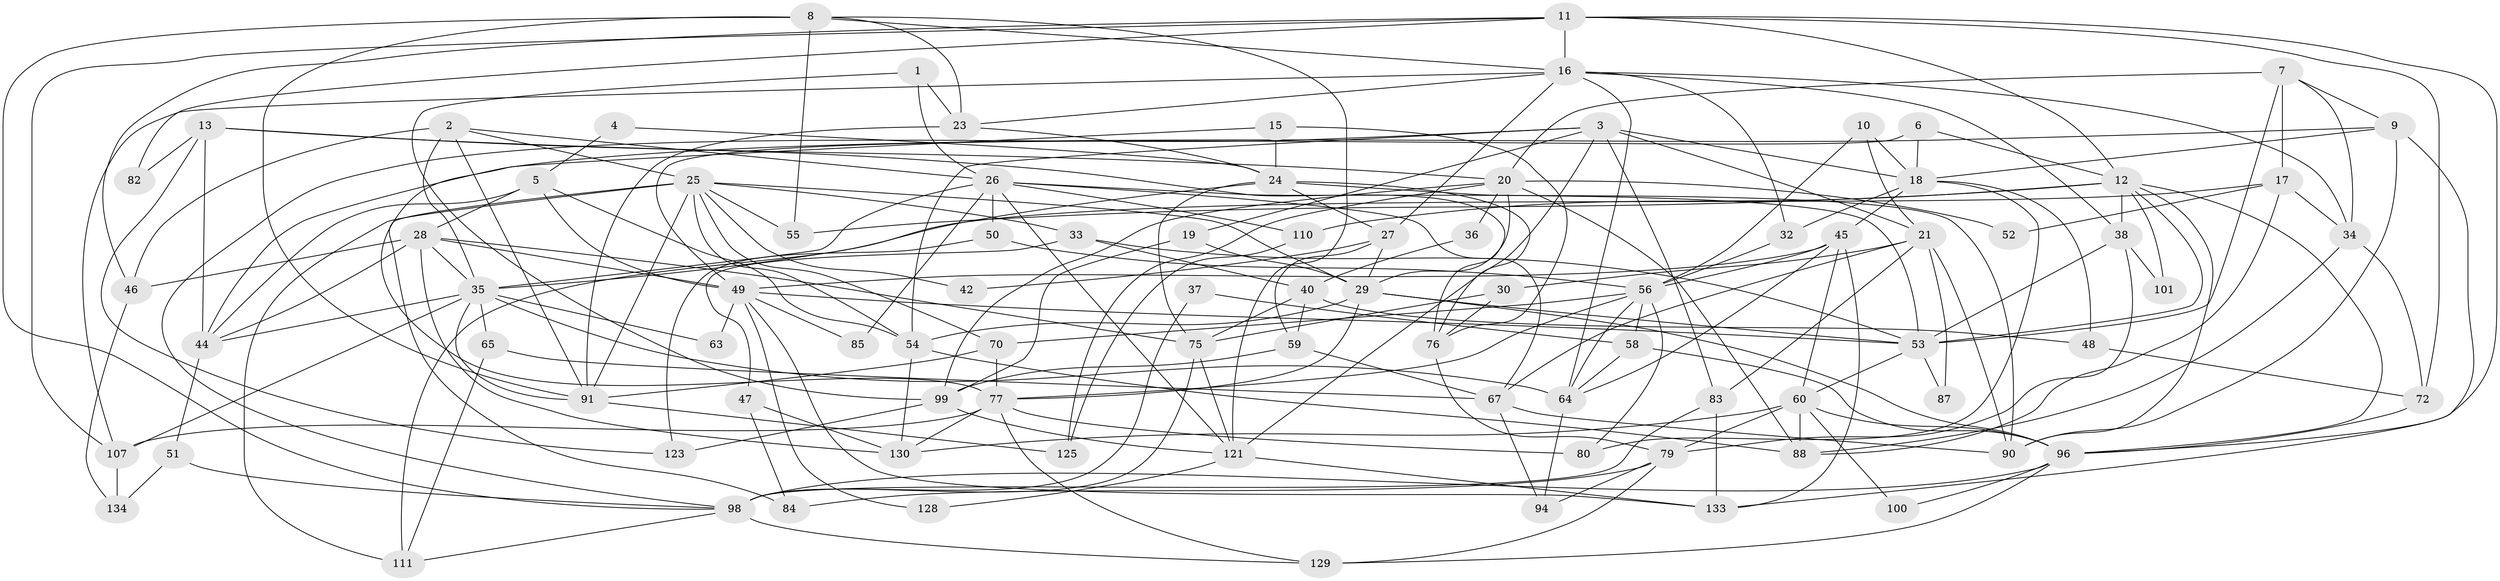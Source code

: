 // Generated by graph-tools (version 1.1) at 2025/24/03/03/25 07:24:01]
// undirected, 89 vertices, 220 edges
graph export_dot {
graph [start="1"]
  node [color=gray90,style=filled];
  1;
  2 [super="+14"];
  3 [super="+116"];
  4;
  5;
  6;
  7 [super="+131"];
  8 [super="+68"];
  9;
  10;
  11 [super="+124"];
  12 [super="+22"];
  13;
  15;
  16 [super="+114"];
  17;
  18 [super="+93"];
  19;
  20 [super="+39"];
  21 [super="+117"];
  23 [super="+73"];
  24 [super="+41"];
  25 [super="+66"];
  26 [super="+31"];
  27 [super="+105"];
  28 [super="+43"];
  29 [super="+109"];
  30 [super="+103"];
  32;
  33;
  34 [super="+120"];
  35 [super="+86"];
  36;
  37;
  38;
  40 [super="+62"];
  42;
  44 [super="+57"];
  45 [super="+69"];
  46 [super="+92"];
  47;
  48;
  49 [super="+113"];
  50 [super="+74"];
  51;
  52;
  53 [super="+61"];
  54 [super="+102"];
  55 [super="+127"];
  56 [super="+78"];
  58;
  59 [super="+106"];
  60 [super="+104"];
  63;
  64 [super="+81"];
  65;
  67 [super="+71"];
  70 [super="+89"];
  72 [super="+126"];
  75 [super="+119"];
  76 [super="+108"];
  77 [super="+115"];
  79 [super="+132"];
  80;
  82;
  83 [super="+122"];
  84;
  85;
  87;
  88;
  90 [super="+97"];
  91 [super="+95"];
  94;
  96 [super="+112"];
  98 [super="+136"];
  99 [super="+118"];
  100;
  101;
  107;
  110;
  111;
  121 [super="+135"];
  123;
  125;
  128;
  129;
  130;
  133;
  134;
  1 -- 26;
  1 -- 23;
  1 -- 99;
  2 -- 46 [weight=2];
  2 -- 35;
  2 -- 26;
  2 -- 91;
  2 -- 25;
  3 -- 98;
  3 -- 121 [weight=2];
  3 -- 18;
  3 -- 21;
  3 -- 19;
  3 -- 83;
  3 -- 54;
  4 -- 24;
  4 -- 5;
  5 -- 54;
  5 -- 49;
  5 -- 44;
  5 -- 28;
  6 -- 18;
  6 -- 12;
  6 -- 49;
  7 -- 17;
  7 -- 9;
  7 -- 20;
  7 -- 53;
  7 -- 34;
  8 -- 98;
  8 -- 23;
  8 -- 55;
  8 -- 121;
  8 -- 91;
  8 -- 16;
  9 -- 133;
  9 -- 44;
  9 -- 90;
  9 -- 18;
  10 -- 21;
  10 -- 18;
  10 -- 56;
  11 -- 16;
  11 -- 72;
  11 -- 82;
  11 -- 107;
  11 -- 96;
  11 -- 12;
  11 -- 46;
  12 -- 90;
  12 -- 101;
  12 -- 96;
  12 -- 38;
  12 -- 110;
  12 -- 55;
  12 -- 53;
  13 -- 20;
  13 -- 44;
  13 -- 82;
  13 -- 123;
  13 -- 76;
  15 -- 76;
  15 -- 77;
  15 -- 24;
  16 -- 34;
  16 -- 64;
  16 -- 27;
  16 -- 23;
  16 -- 32;
  16 -- 38;
  16 -- 107;
  17 -- 88;
  17 -- 52;
  17 -- 35;
  17 -- 34;
  18 -- 32;
  18 -- 48;
  18 -- 80;
  18 -- 45;
  19 -- 29;
  19 -- 99;
  20 -- 29;
  20 -- 99;
  20 -- 36;
  20 -- 52;
  20 -- 88;
  20 -- 125;
  21 -- 67;
  21 -- 30;
  21 -- 83;
  21 -- 87;
  21 -- 90;
  23 -- 24;
  23 -- 91;
  24 -- 111;
  24 -- 76;
  24 -- 75;
  24 -- 90;
  24 -- 27;
  25 -- 91;
  25 -- 42;
  25 -- 33;
  25 -- 70;
  25 -- 111;
  25 -- 84;
  25 -- 54;
  25 -- 29;
  25 -- 55;
  26 -- 110;
  26 -- 35;
  26 -- 50;
  26 -- 85;
  26 -- 121;
  26 -- 53;
  26 -- 67;
  27 -- 29;
  27 -- 59;
  27 -- 42;
  28 -- 35;
  28 -- 75 [weight=2];
  28 -- 44;
  28 -- 49;
  28 -- 130;
  28 -- 46;
  29 -- 96;
  29 -- 77;
  29 -- 54;
  29 -- 53;
  30 -- 76;
  30 -- 75;
  32 -- 56;
  33 -- 47;
  33 -- 40;
  33 -- 53;
  34 -- 72;
  34 -- 88;
  35 -- 44;
  35 -- 63;
  35 -- 65;
  35 -- 107;
  35 -- 91;
  35 -- 64;
  36 -- 40;
  37 -- 58;
  37 -- 98;
  38 -- 53;
  38 -- 79;
  38 -- 101;
  40 -- 59;
  40 -- 48;
  40 -- 75;
  44 -- 51;
  45 -- 64;
  45 -- 49;
  45 -- 133;
  45 -- 56;
  45 -- 60;
  46 -- 134;
  47 -- 130;
  47 -- 84;
  48 -- 72;
  49 -- 53 [weight=2];
  49 -- 63;
  49 -- 85;
  49 -- 133;
  49 -- 128;
  50 -- 56;
  50 -- 123;
  51 -- 134;
  51 -- 98;
  53 -- 87;
  53 -- 60;
  54 -- 130;
  54 -- 88;
  56 -- 58;
  56 -- 77;
  56 -- 64;
  56 -- 80;
  56 -- 70;
  58 -- 96;
  58 -- 64;
  59 -- 99;
  59 -- 67;
  60 -- 88;
  60 -- 100;
  60 -- 96;
  60 -- 130;
  60 -- 79;
  64 -- 94;
  65 -- 111;
  65 -- 67;
  67 -- 90;
  67 -- 94;
  70 -- 77;
  70 -- 91;
  72 -- 96;
  75 -- 98;
  75 -- 121;
  76 -- 79;
  77 -- 130;
  77 -- 80;
  77 -- 129;
  77 -- 107;
  79 -- 129;
  79 -- 84;
  79 -- 94;
  83 -- 133;
  83 -- 98;
  91 -- 125;
  96 -- 129;
  96 -- 98;
  96 -- 100;
  98 -- 129;
  98 -- 111;
  99 -- 121;
  99 -- 123;
  107 -- 134;
  110 -- 125;
  121 -- 128;
  121 -- 133;
}
